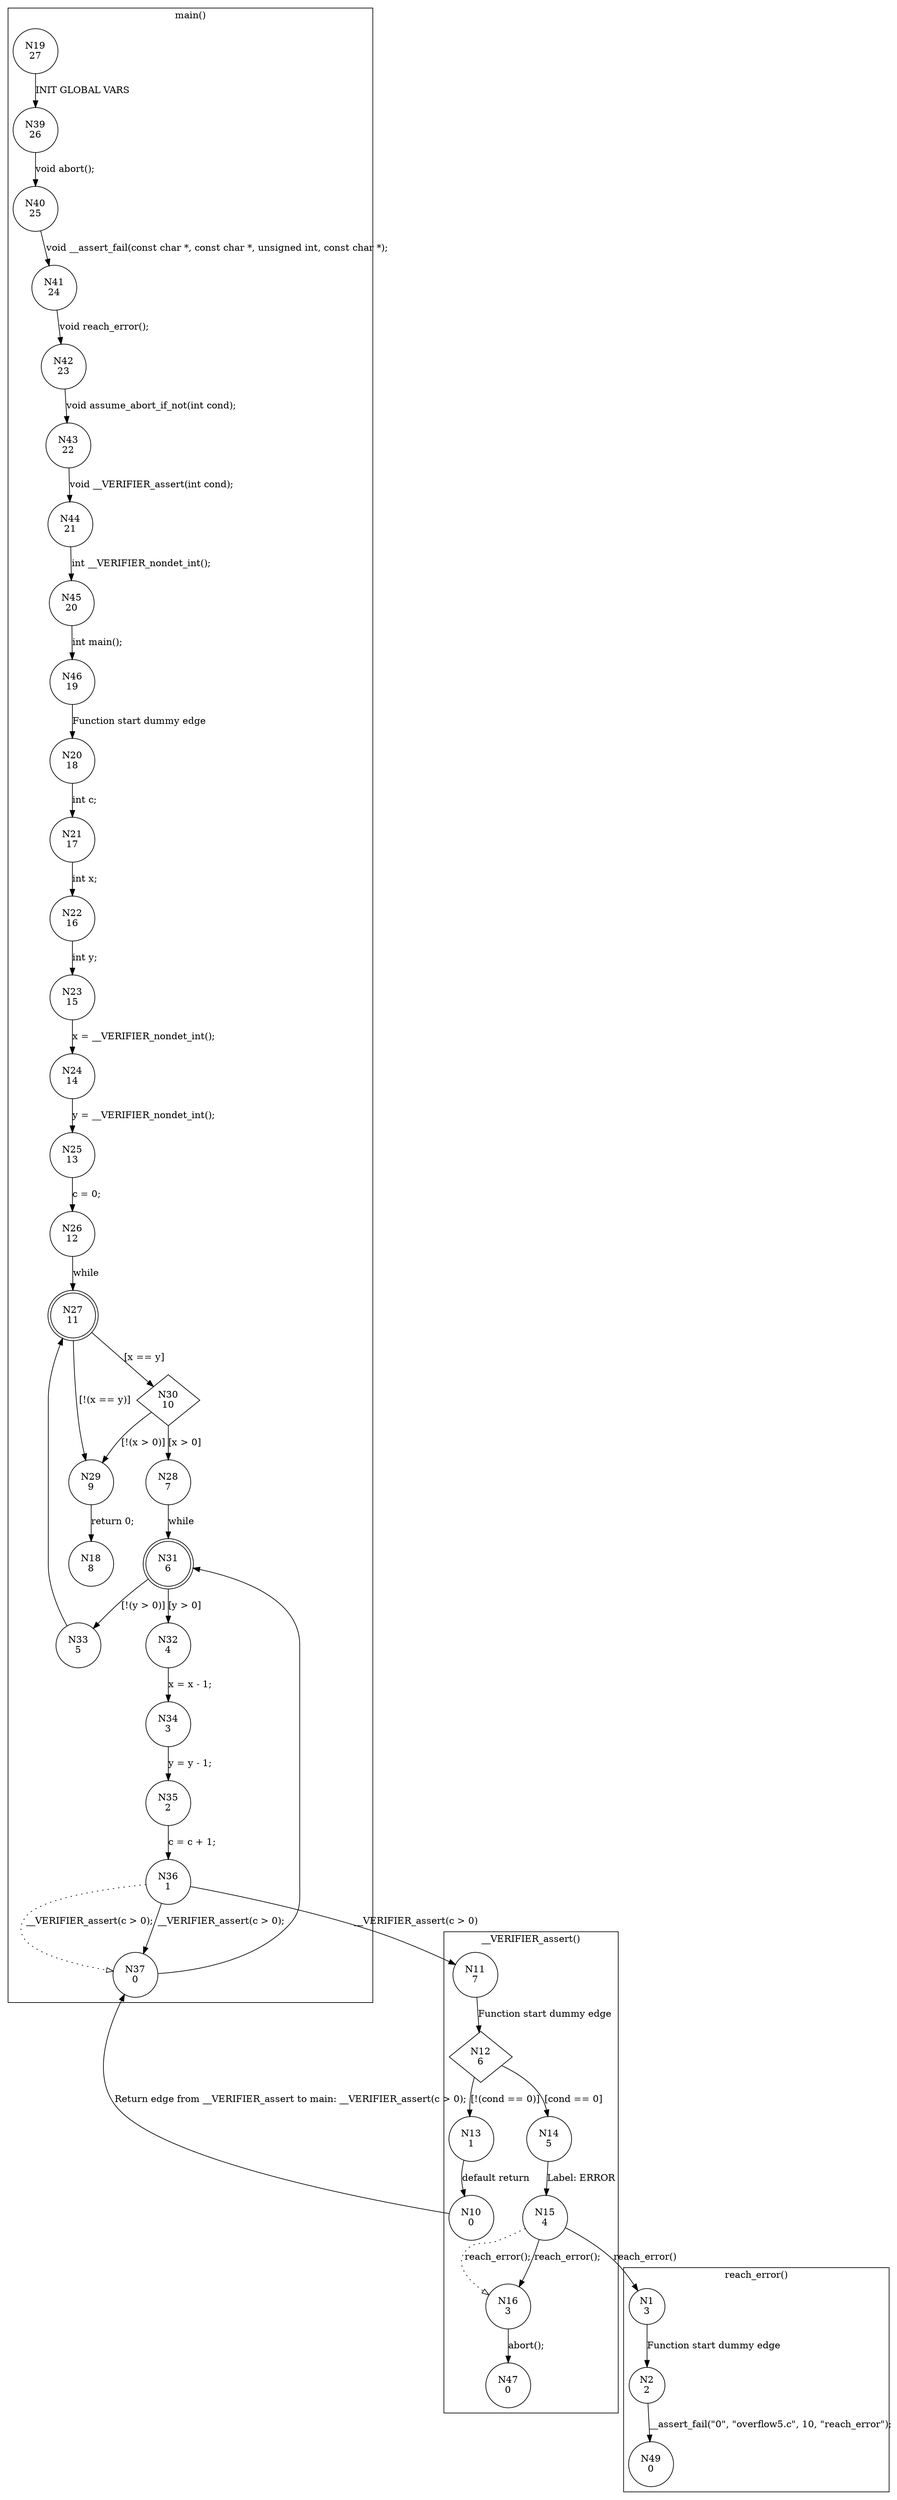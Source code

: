 digraph CFA {
19 [shape="circle" label="N19\n27"]
39 [shape="circle" label="N39\n26"]
40 [shape="circle" label="N40\n25"]
41 [shape="circle" label="N41\n24"]
42 [shape="circle" label="N42\n23"]
43 [shape="circle" label="N43\n22"]
44 [shape="circle" label="N44\n21"]
45 [shape="circle" label="N45\n20"]
46 [shape="circle" label="N46\n19"]
20 [shape="circle" label="N20\n18"]
21 [shape="circle" label="N21\n17"]
22 [shape="circle" label="N22\n16"]
23 [shape="circle" label="N23\n15"]
24 [shape="circle" label="N24\n14"]
25 [shape="circle" label="N25\n13"]
26 [shape="circle" label="N26\n12"]
27 [shape="doublecircle" label="N27\n11"]
29 [shape="circle" label="N29\n9"]
18 [shape="circle" label="N18\n8"]
30 [shape="diamond" label="N30\n10"]
28 [shape="circle" label="N28\n7"]
31 [shape="doublecircle" label="N31\n6"]
33 [shape="circle" label="N33\n5"]
32 [shape="circle" label="N32\n4"]
34 [shape="circle" label="N34\n3"]
35 [shape="circle" label="N35\n2"]
36 [shape="circle" label="N36\n1"]
11 [shape="circle" label="N11\n7"]
12 [shape="diamond" label="N12\n6"]
13 [shape="circle" label="N13\n1"]
10 [shape="circle" label="N10\n0"]
37 [shape="circle" label="N37\n0"]
14 [shape="circle" label="N14\n5"]
15 [shape="circle" label="N15\n4"]
1 [shape="circle" label="N1\n3"]
2 [shape="circle" label="N2\n2"]
49 [shape="circle" label="N49\n0"]
16 [shape="circle" label="N16\n3"]
47 [shape="circle" label="N47\n0"]
node [shape="circle"]
subgraph cluster___VERIFIER_assert {
label="__VERIFIER_assert()"
11 -> 12 [label="Function start dummy edge"]
12 -> 14 [label="[cond == 0]"]
12 -> 13 [label="[!(cond == 0)]"]
13 -> 10 [label="default return"]
14 -> 15 [label="Label: ERROR"]
15 -> 16 [label="reach_error();" style="dotted" arrowhead="empty"]
15 -> 16 [label="reach_error();"]
16 -> 47 [label="abort();"]}
subgraph cluster_assume_abort_if_not {
label="assume_abort_if_not()"
}
subgraph cluster_main {
label="main()"
19 -> 39 [label="INIT GLOBAL VARS"]
39 -> 40 [label="void abort();"]
40 -> 41 [label="void __assert_fail(const char *, const char *, unsigned int, const char *);"]
41 -> 42 [label="void reach_error();"]
42 -> 43 [label="void assume_abort_if_not(int cond);"]
43 -> 44 [label="void __VERIFIER_assert(int cond);"]
44 -> 45 [label="int __VERIFIER_nondet_int();"]
45 -> 46 [label="int main();"]
46 -> 20 [label="Function start dummy edge"]
20 -> 21 [label="int c;"]
21 -> 22 [label="int x;"]
22 -> 23 [label="int y;"]
23 -> 24 [label="x = __VERIFIER_nondet_int();"]
24 -> 25 [label="y = __VERIFIER_nondet_int();"]
25 -> 26 [label="c = 0;"]
26 -> 27 [label="while"]
27 -> 30 [label="[x == y]"]
27 -> 29 [label="[!(x == y)]"]
29 -> 18 [label="return 0;"]
30 -> 28 [label="[x > 0]"]
30 -> 29 [label="[!(x > 0)]"]
28 -> 31 [label="while"]
31 -> 32 [label="[y > 0]"]
31 -> 33 [label="[!(y > 0)]"]
33 -> 27 [label=""]
32 -> 34 [label="x = x - 1;"]
34 -> 35 [label="y = y - 1;"]
35 -> 36 [label="c = c + 1;"]
36 -> 37 [label="__VERIFIER_assert(c > 0);" style="dotted" arrowhead="empty"]
36 -> 37 [label="__VERIFIER_assert(c > 0);"]
37 -> 31 [label=""]}
subgraph cluster_reach_error {
label="reach_error()"
1 -> 2 [label="Function start dummy edge"]
2 -> 49 [label="__assert_fail(\"0\", \"overflow5.c\", 10, \"reach_error\");"]}
36 -> 11 [label="__VERIFIER_assert(c > 0)"]
10 -> 37 [label="Return edge from __VERIFIER_assert to main: __VERIFIER_assert(c > 0);"]
15 -> 1 [label="reach_error()"]}